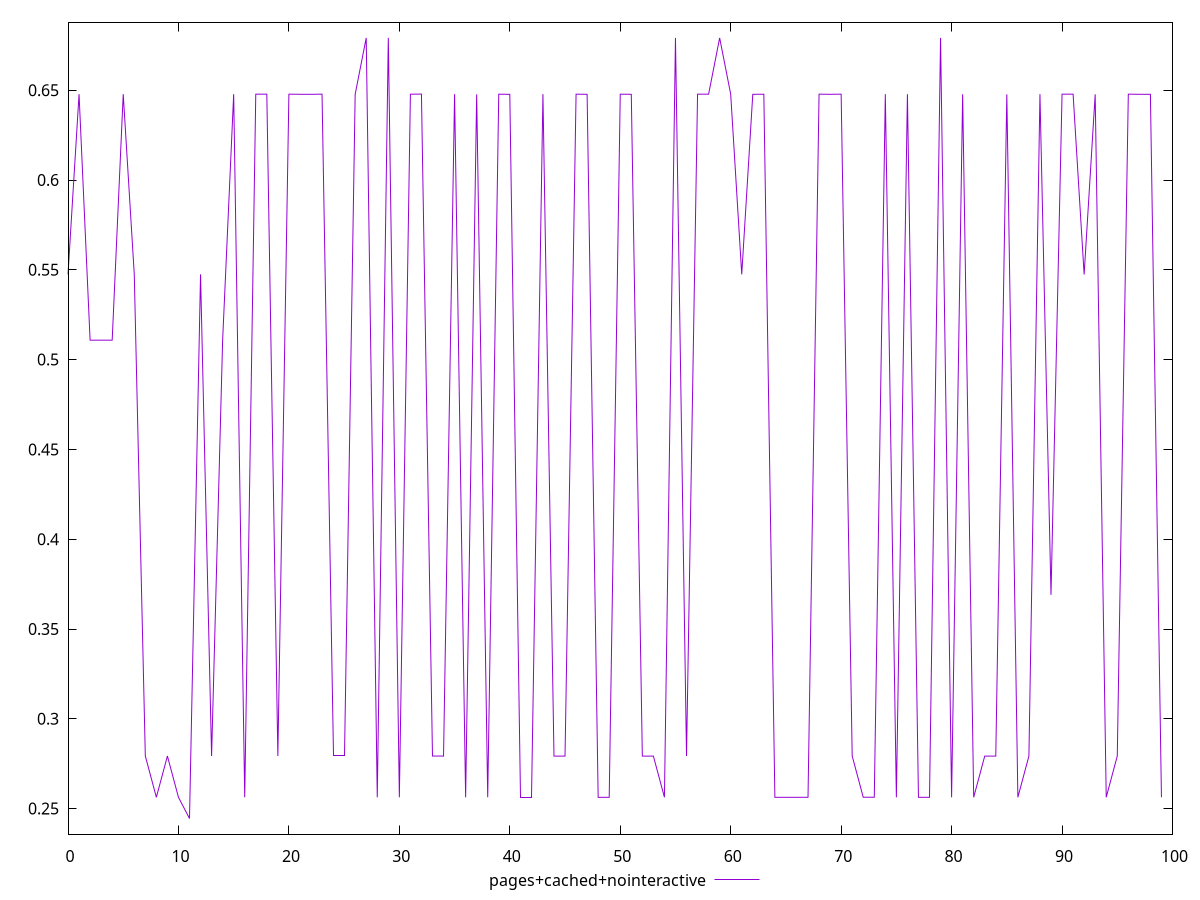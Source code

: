 $_pagesCachedNointeractive <<EOF
0.5474731822549327
0.6478032339459794
0.5108405889204024
0.5108287408726042
0.5108220764520992
0.647828950132018
0.547464802615606
0.27927587459061665
0.25630151197070267
0.2792722477286479
0.25630151197070267
0.24447509805739986
0.5474797289216318
0.27927923284149514
0.5108149184561315
0.6478121015288112
0.25629808538030163
0.6478194912354696
0.6478121015288112
0.2792899795373541
0.6478121015288112
0.6477447096822421
0.6477198821424198
0.6478262898091901
0.2792899795373541
0.2792899795373541
0.6477952531822077
0.6791301408114965
0.2562630880677941
0.679138324734899
0.2562978406257559
0.6478041207010639
0.6478431386284664
0.2792823224708178
0.2792409513664286
0.6478094412464981
0.2562827887110055
0.6477116064197075
0.25630151197070267
0.6477952531822077
0.6477278623622769
0.2562978406257559
0.2562978406257559
0.6478262898091901
0.27923759361264283
0.2792440405384208
0.6478121015288112
0.6477278623622769
0.2562630880677941
0.2563078757711227
0.6478026427763179
0.6477447096822421
0.27923007240238157
0.2792440405384208
0.25631069058395844
0.6791355967552408
0.27927587459061665
0.6478262898091901
0.6478121015288112
0.6791355967552408
0.6478094412464981
0.5474731822549327
0.647735251506096
0.6477955487650243
0.2563048162301851
0.25630090007589573
0.2562699402781269
0.25630090007589573
0.6478194912354696
0.6477420495620236
0.6478121015288112
0.2792899795373541
0.2563078757711227
0.25631766656974647
0.6478194912354696
0.2562666365089175
0.6477952531822077
0.25630151197070267
0.2562979630029969
0.679138324734899
0.25626296570871093
0.647735251506096
0.2562979630029969
0.27923759361264283
0.2792440405384208
0.6477278623622769
0.25630371480519626
0.2792722477286479
0.6478262898091901
0.36902074152472114
0.6478041207010639
0.6478262898091901
0.5473838921565156
0.6477278623622769
0.2562979630029969
0.2792823224708178
0.6478194912354696
0.6477420495620236
0.6477198821424198
0.2563048162301851
EOF
set key outside below
set terminal pngcairo
set output "report_00006_2020-11-02T20-21-41.718Z/cumulative-layout-shift/pages+cached+nointeractive//score.png"
set yrange [0.23578183352384988:0.687831589268449]
plot $_pagesCachedNointeractive title "pages+cached+nointeractive" with line ,